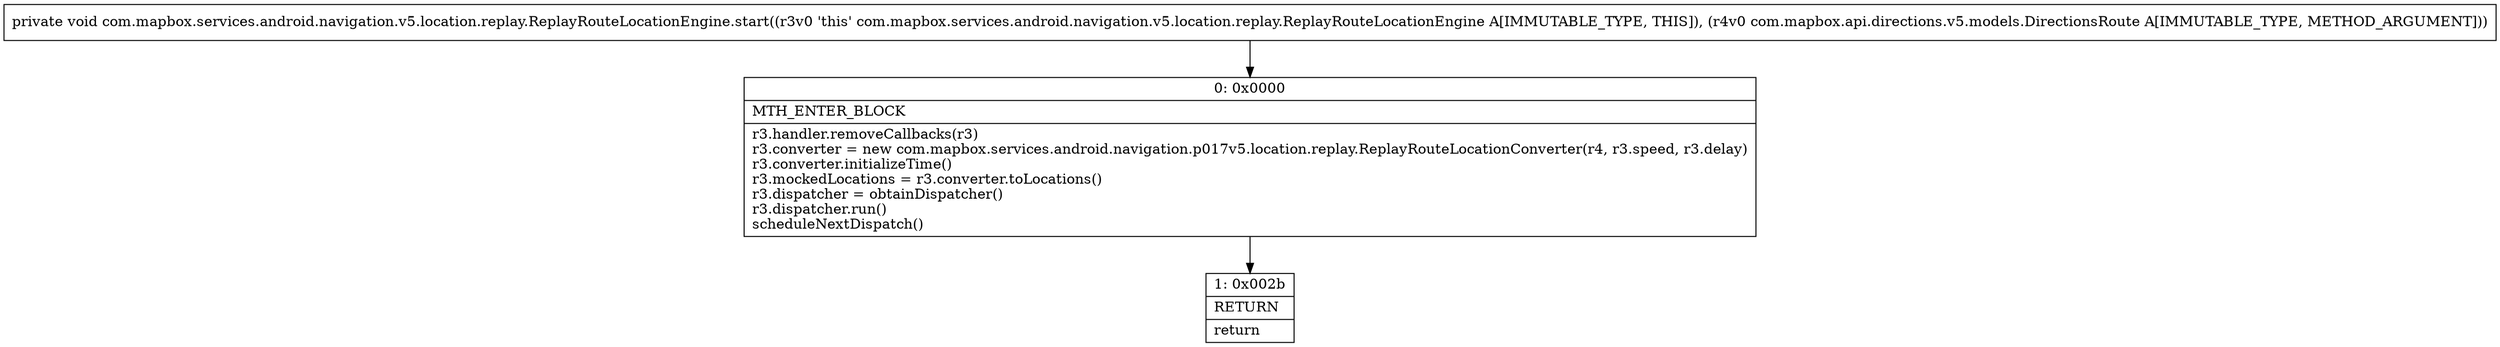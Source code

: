 digraph "CFG forcom.mapbox.services.android.navigation.v5.location.replay.ReplayRouteLocationEngine.start(Lcom\/mapbox\/api\/directions\/v5\/models\/DirectionsRoute;)V" {
Node_0 [shape=record,label="{0\:\ 0x0000|MTH_ENTER_BLOCK\l|r3.handler.removeCallbacks(r3)\lr3.converter = new com.mapbox.services.android.navigation.p017v5.location.replay.ReplayRouteLocationConverter(r4, r3.speed, r3.delay)\lr3.converter.initializeTime()\lr3.mockedLocations = r3.converter.toLocations()\lr3.dispatcher = obtainDispatcher()\lr3.dispatcher.run()\lscheduleNextDispatch()\l}"];
Node_1 [shape=record,label="{1\:\ 0x002b|RETURN\l|return\l}"];
MethodNode[shape=record,label="{private void com.mapbox.services.android.navigation.v5.location.replay.ReplayRouteLocationEngine.start((r3v0 'this' com.mapbox.services.android.navigation.v5.location.replay.ReplayRouteLocationEngine A[IMMUTABLE_TYPE, THIS]), (r4v0 com.mapbox.api.directions.v5.models.DirectionsRoute A[IMMUTABLE_TYPE, METHOD_ARGUMENT])) }"];
MethodNode -> Node_0;
Node_0 -> Node_1;
}

